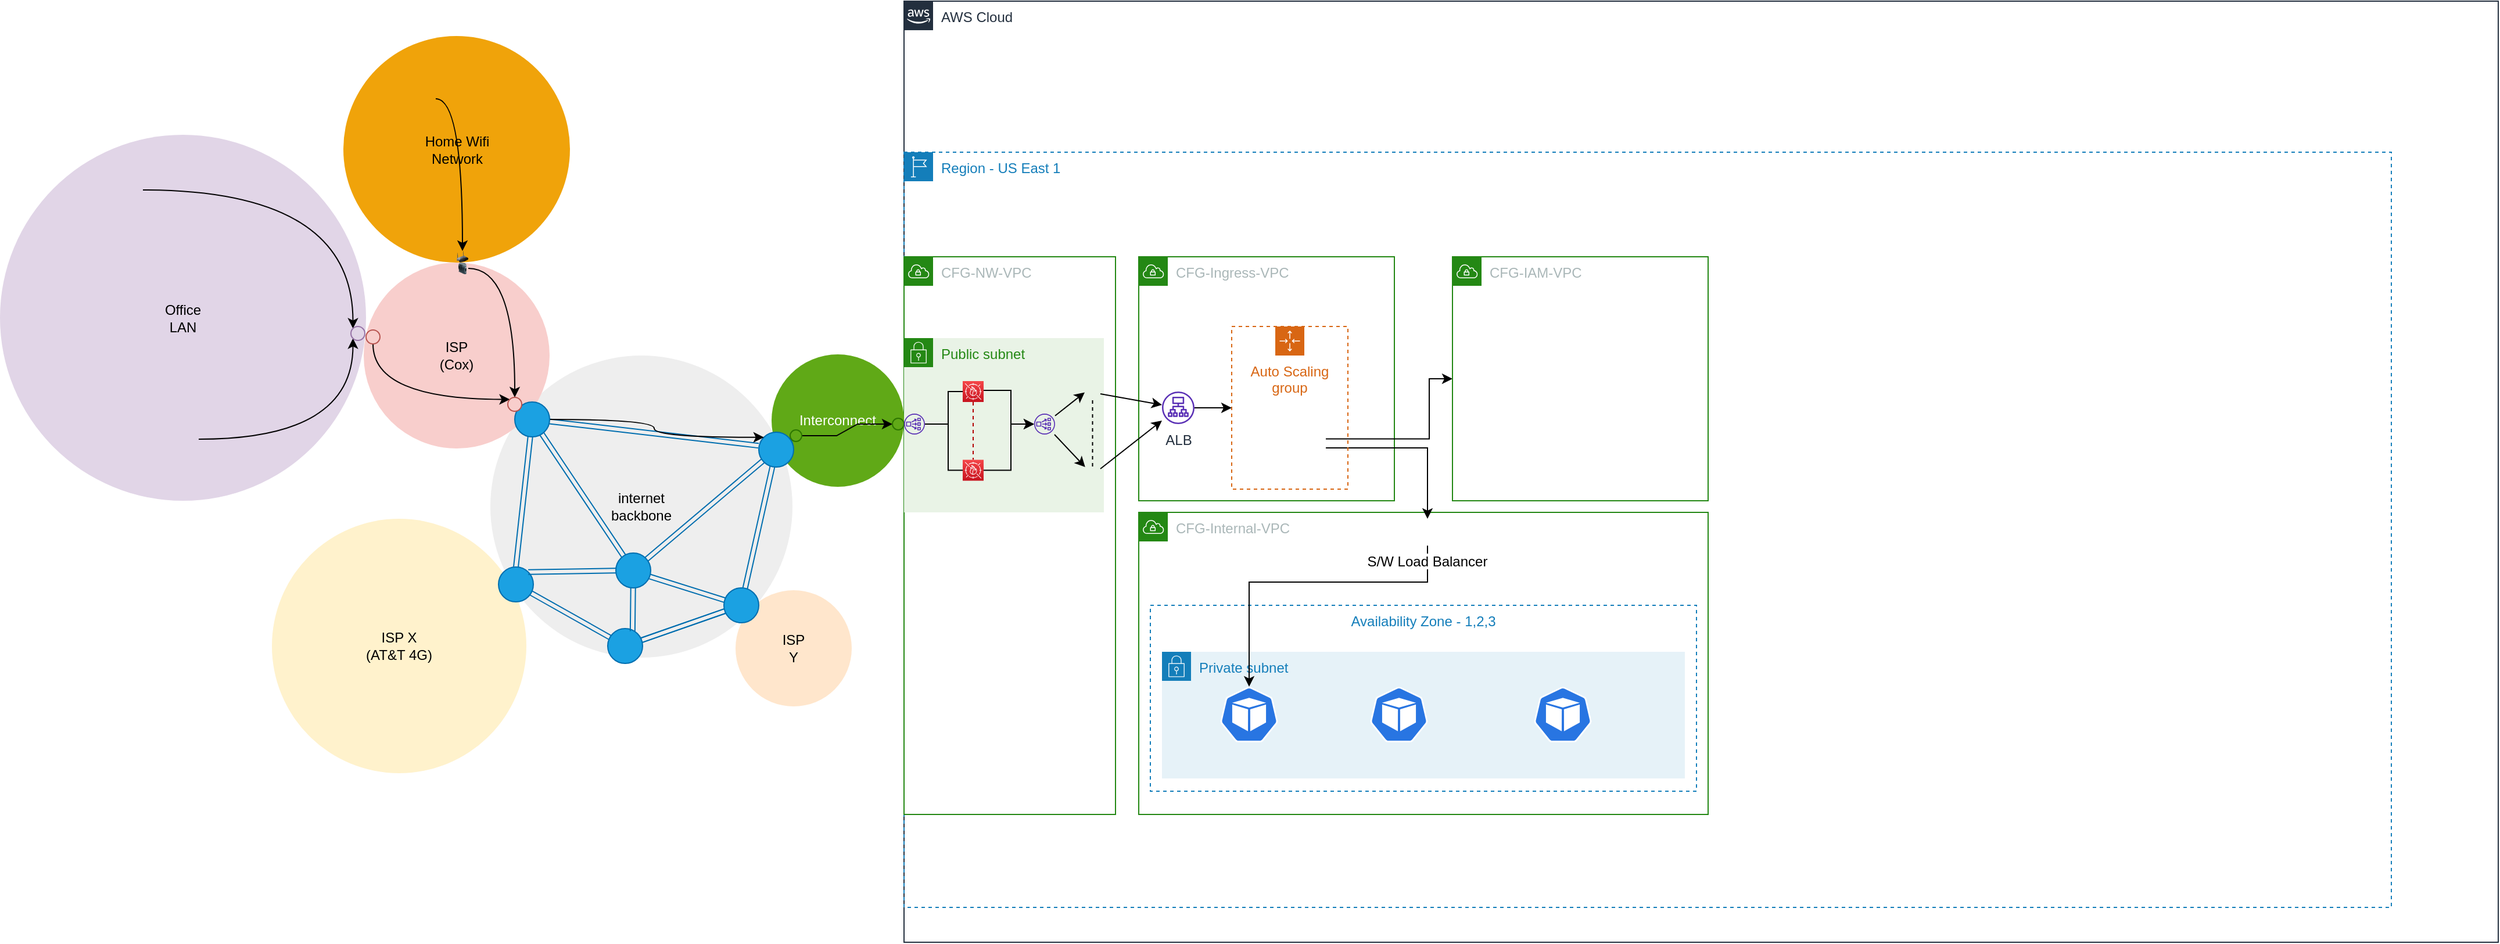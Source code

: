 <mxfile version="14.9.6" type="github">
  <diagram id="wZ5m5fd0sFRycb3nMDRE" name="Page-1">
    <mxGraphModel dx="840" dy="393" grid="1" gridSize="10" guides="1" tooltips="1" connect="1" arrows="1" fold="1" page="1" pageScale="1" pageWidth="1100" pageHeight="850" math="0" shadow="0">
      <root>
        <mxCell id="0" />
        <mxCell id="1" parent="0" />
        <mxCell id="9LF7i5iPYAwtUj0q6y-a-134" value="AWS Cloud" style="points=[[0,0],[0.25,0],[0.5,0],[0.75,0],[1,0],[1,0.25],[1,0.5],[1,0.75],[1,1],[0.75,1],[0.5,1],[0.25,1],[0,1],[0,0.75],[0,0.5],[0,0.25]];outlineConnect=0;gradientColor=none;html=1;whiteSpace=wrap;fontSize=12;fontStyle=0;shape=mxgraph.aws4.group;grIcon=mxgraph.aws4.group_aws_cloud_alt;strokeColor=#232F3E;fillColor=none;verticalAlign=top;align=left;spacingLeft=30;fontColor=#232F3E;dashed=0;" vertex="1" parent="1">
          <mxGeometry x="818" y="20" width="1372" height="810" as="geometry" />
        </mxCell>
        <mxCell id="9LF7i5iPYAwtUj0q6y-a-136" value="Region - US East 1" style="points=[[0,0],[0.25,0],[0.5,0],[0.75,0],[1,0],[1,0.25],[1,0.5],[1,0.75],[1,1],[0.75,1],[0.5,1],[0.25,1],[0,1],[0,0.75],[0,0.5],[0,0.25]];outlineConnect=0;gradientColor=none;html=1;whiteSpace=wrap;fontSize=12;fontStyle=0;shape=mxgraph.aws4.group;grIcon=mxgraph.aws4.group_region;strokeColor=#147EBA;fillColor=none;verticalAlign=top;align=left;spacingLeft=30;fontColor=#147EBA;dashed=1;" vertex="1" parent="1">
          <mxGeometry x="818" y="150" width="1280" height="650" as="geometry" />
        </mxCell>
        <mxCell id="9LF7i5iPYAwtUj0q6y-a-148" value="CFG-Ingress-VPC" style="points=[[0,0],[0.25,0],[0.5,0],[0.75,0],[1,0],[1,0.25],[1,0.5],[1,0.75],[1,1],[0.75,1],[0.5,1],[0.25,1],[0,1],[0,0.75],[0,0.5],[0,0.25]];outlineConnect=0;gradientColor=none;html=1;whiteSpace=wrap;fontSize=12;fontStyle=0;shape=mxgraph.aws4.group;grIcon=mxgraph.aws4.group_vpc;strokeColor=#248814;fillColor=none;verticalAlign=top;align=left;spacingLeft=30;fontColor=#AAB7B8;dashed=0;" vertex="1" parent="1">
          <mxGeometry x="1020" y="240" width="220" height="210" as="geometry" />
        </mxCell>
        <mxCell id="9LF7i5iPYAwtUj0q6y-a-142" value="CFG-Internal-VPC" style="points=[[0,0],[0.25,0],[0.5,0],[0.75,0],[1,0],[1,0.25],[1,0.5],[1,0.75],[1,1],[0.75,1],[0.5,1],[0.25,1],[0,1],[0,0.75],[0,0.5],[0,0.25]];outlineConnect=0;gradientColor=none;html=1;whiteSpace=wrap;fontSize=12;fontStyle=0;shape=mxgraph.aws4.group;grIcon=mxgraph.aws4.group_vpc;strokeColor=#248814;fillColor=none;verticalAlign=top;align=left;spacingLeft=30;fontColor=#AAB7B8;dashed=0;" vertex="1" parent="1">
          <mxGeometry x="1020" y="460" width="490" height="260" as="geometry" />
        </mxCell>
        <mxCell id="9LF7i5iPYAwtUj0q6y-a-143" value="CFG-NW-VPC" style="points=[[0,0],[0.25,0],[0.5,0],[0.75,0],[1,0],[1,0.25],[1,0.5],[1,0.75],[1,1],[0.75,1],[0.5,1],[0.25,1],[0,1],[0,0.75],[0,0.5],[0,0.25]];outlineConnect=0;gradientColor=none;html=1;whiteSpace=wrap;fontSize=12;fontStyle=0;shape=mxgraph.aws4.group;grIcon=mxgraph.aws4.group_vpc;strokeColor=#248814;fillColor=none;verticalAlign=top;align=left;spacingLeft=30;fontColor=#AAB7B8;dashed=0;" vertex="1" parent="1">
          <mxGeometry x="818" y="240" width="182" height="480" as="geometry" />
        </mxCell>
        <mxCell id="9LF7i5iPYAwtUj0q6y-a-144" value="Availability Zone - 1,2,3" style="fillColor=none;strokeColor=#147EBA;dashed=1;verticalAlign=top;fontStyle=0;fontColor=#147EBA;" vertex="1" parent="1">
          <mxGeometry x="1030" y="540" width="470" height="160" as="geometry" />
        </mxCell>
        <mxCell id="9LF7i5iPYAwtUj0q6y-a-147" value="" style="edgeStyle=orthogonalEdgeStyle;rounded=0;orthogonalLoop=1;jettySize=auto;html=1;fontColor=#3333FF;endArrow=classic;endFill=1;entryX=0.5;entryY=0;entryDx=0;entryDy=0;exitX=1;exitY=0.5;exitDx=0;exitDy=0;" edge="1" parent="1" source="9LF7i5iPYAwtUj0q6y-a-129" target="9LF7i5iPYAwtUj0q6y-a-145">
          <mxGeometry relative="1" as="geometry" />
        </mxCell>
        <mxCell id="9LF7i5iPYAwtUj0q6y-a-140" value="Auto Scaling group" style="points=[[0,0],[0.25,0],[0.5,0],[0.75,0],[1,0],[1,0.25],[1,0.5],[1,0.75],[1,1],[0.75,1],[0.5,1],[0.25,1],[0,1],[0,0.75],[0,0.5],[0,0.25]];outlineConnect=0;gradientColor=none;html=1;whiteSpace=wrap;fontSize=12;fontStyle=0;shape=mxgraph.aws4.groupCenter;grIcon=mxgraph.aws4.group_auto_scaling_group;grStroke=1;strokeColor=#D86613;fillColor=none;verticalAlign=top;align=center;fontColor=#D86613;dashed=1;spacingTop=25;" vertex="1" parent="1">
          <mxGeometry x="1100" y="300" width="100" height="140" as="geometry" />
        </mxCell>
        <mxCell id="9LF7i5iPYAwtUj0q6y-a-141" value="Private subnet" style="points=[[0,0],[0.25,0],[0.5,0],[0.75,0],[1,0],[1,0.25],[1,0.5],[1,0.75],[1,1],[0.75,1],[0.5,1],[0.25,1],[0,1],[0,0.75],[0,0.5],[0,0.25]];outlineConnect=0;gradientColor=none;html=1;whiteSpace=wrap;fontSize=12;fontStyle=0;shape=mxgraph.aws4.group;grIcon=mxgraph.aws4.group_security_group;grStroke=0;strokeColor=#147EBA;fillColor=#E6F2F8;verticalAlign=top;align=left;spacingLeft=30;fontColor=#147EBA;dashed=0;" vertex="1" parent="1">
          <mxGeometry x="1040" y="580" width="450" height="109" as="geometry" />
        </mxCell>
        <mxCell id="9LF7i5iPYAwtUj0q6y-a-138" value="Public subnet" style="points=[[0,0],[0.25,0],[0.5,0],[0.75,0],[1,0],[1,0.25],[1,0.5],[1,0.75],[1,1],[0.75,1],[0.5,1],[0.25,1],[0,1],[0,0.75],[0,0.5],[0,0.25]];outlineConnect=0;gradientColor=none;html=1;whiteSpace=wrap;fontSize=12;fontStyle=0;shape=mxgraph.aws4.group;grIcon=mxgraph.aws4.group_security_group;grStroke=0;strokeColor=#248814;fillColor=#E9F3E6;verticalAlign=top;align=left;spacingLeft=30;fontColor=#248814;dashed=0;" vertex="1" parent="1">
          <mxGeometry x="818" y="310" width="172" height="150" as="geometry" />
        </mxCell>
        <mxCell id="9LF7i5iPYAwtUj0q6y-a-24" value="Interconnect" style="ellipse;whiteSpace=wrap;html=1;aspect=fixed;fillColor=#60a917;fontColor=#ffffff;strokeColor=none;" vertex="1" parent="1">
          <mxGeometry x="704" y="324" width="114" height="114" as="geometry" />
        </mxCell>
        <mxCell id="9LF7i5iPYAwtUj0q6y-a-23" value="internet&lt;br&gt;backbone" style="ellipse;whiteSpace=wrap;html=1;aspect=fixed;fillColor=#eeeeee;strokeColor=none;" vertex="1" parent="1">
          <mxGeometry x="462" y="325" width="260" height="260" as="geometry" />
        </mxCell>
        <mxCell id="9LF7i5iPYAwtUj0q6y-a-22" value="Office &lt;br&gt;LAN" style="ellipse;whiteSpace=wrap;html=1;aspect=fixed;fillColor=#e1d5e7;strokeColor=none;" vertex="1" parent="1">
          <mxGeometry x="40" y="135" width="315" height="315" as="geometry" />
        </mxCell>
        <mxCell id="9LF7i5iPYAwtUj0q6y-a-73" value="" style="edgeStyle=orthogonalEdgeStyle;curved=1;rounded=0;orthogonalLoop=1;jettySize=auto;html=1;endArrow=classic;endFill=1;entryX=0;entryY=0;entryDx=0;entryDy=0;" edge="1" parent="1" source="9LF7i5iPYAwtUj0q6y-a-4" target="9LF7i5iPYAwtUj0q6y-a-57">
          <mxGeometry relative="1" as="geometry">
            <mxPoint x="306.5" y="159" as="targetPoint" />
          </mxGeometry>
        </mxCell>
        <mxCell id="9LF7i5iPYAwtUj0q6y-a-4" value="" style="shape=image;html=1;verticalAlign=top;verticalLabelPosition=bottom;labelBackgroundColor=#ffffff;imageAspect=0;aspect=fixed;image=https://cdn4.iconfinder.com/data/icons/internet-security-flat-2/32/Internet_Security_Browser_webpage_website_web_page-128.png" vertex="1" parent="1">
          <mxGeometry x="115" y="158.5" width="48" height="48" as="geometry" />
        </mxCell>
        <mxCell id="9LF7i5iPYAwtUj0q6y-a-19" value="ISP&lt;br&gt;(Cox)" style="ellipse;whiteSpace=wrap;html=1;aspect=fixed;fillColor=#f8cecc;strokeColor=none;" vertex="1" parent="1">
          <mxGeometry x="353" y="245" width="160" height="160" as="geometry" />
        </mxCell>
        <mxCell id="9LF7i5iPYAwtUj0q6y-a-20" value="ISP X&lt;br&gt;(AT&amp;amp;T 4G)" style="ellipse;whiteSpace=wrap;html=1;aspect=fixed;fillColor=#fff2cc;strokeColor=none;" vertex="1" parent="1">
          <mxGeometry x="274" y="465.5" width="219" height="219" as="geometry" />
        </mxCell>
        <mxCell id="9LF7i5iPYAwtUj0q6y-a-47" value="" style="edgeStyle=none;rounded=0;orthogonalLoop=1;jettySize=auto;html=1;endArrow=none;endFill=0;shape=link;fillColor=#1ba1e2;strokeColor=#006EAF;" edge="1" parent="1" source="9LF7i5iPYAwtUj0q6y-a-27" target="9LF7i5iPYAwtUj0q6y-a-46">
          <mxGeometry relative="1" as="geometry" />
        </mxCell>
        <mxCell id="9LF7i5iPYAwtUj0q6y-a-27" value="" style="ellipse;whiteSpace=wrap;html=1;aspect=fixed;fillColor=#1ba1e2;fontColor=#ffffff;strokeColor=#006EAF;" vertex="1" parent="1">
          <mxGeometry x="693" y="391" width="30" height="30" as="geometry" />
        </mxCell>
        <mxCell id="9LF7i5iPYAwtUj0q6y-a-40" value="" style="rounded=0;orthogonalLoop=1;jettySize=auto;html=1;endArrow=none;endFill=0;shape=link;fillColor=#1ba1e2;strokeColor=#006EAF;exitX=0.5;exitY=0;exitDx=0;exitDy=0;" edge="1" parent="1" source="9LF7i5iPYAwtUj0q6y-a-30" target="9LF7i5iPYAwtUj0q6y-a-35">
          <mxGeometry relative="1" as="geometry">
            <mxPoint x="512.027" y="376.685" as="sourcePoint" />
          </mxGeometry>
        </mxCell>
        <mxCell id="9LF7i5iPYAwtUj0q6y-a-43" value="" style="edgeStyle=none;rounded=0;orthogonalLoop=1;jettySize=auto;html=1;endArrow=none;endFill=0;shape=link;fillColor=#1ba1e2;strokeColor=#006EAF;" edge="1" parent="1" source="9LF7i5iPYAwtUj0q6y-a-30" target="9LF7i5iPYAwtUj0q6y-a-42">
          <mxGeometry relative="1" as="geometry" />
        </mxCell>
        <mxCell id="9LF7i5iPYAwtUj0q6y-a-30" value="" style="ellipse;whiteSpace=wrap;html=1;aspect=fixed;fillColor=#1ba1e2;fontColor=#ffffff;strokeColor=#006EAF;" vertex="1" parent="1">
          <mxGeometry x="469" y="507" width="30" height="30" as="geometry" />
        </mxCell>
        <mxCell id="9LF7i5iPYAwtUj0q6y-a-31" value="ISP&lt;br&gt;Y" style="ellipse;whiteSpace=wrap;html=1;aspect=fixed;fillColor=#ffe6cc;strokeColor=none;" vertex="1" parent="1">
          <mxGeometry x="673" y="527" width="100" height="100" as="geometry" />
        </mxCell>
        <mxCell id="9LF7i5iPYAwtUj0q6y-a-45" value="" style="edgeStyle=none;rounded=0;orthogonalLoop=1;jettySize=auto;html=1;endArrow=none;endFill=0;shape=link;fillColor=#1ba1e2;strokeColor=#006EAF;" edge="1" parent="1" source="9LF7i5iPYAwtUj0q6y-a-32" target="9LF7i5iPYAwtUj0q6y-a-27">
          <mxGeometry relative="1" as="geometry" />
        </mxCell>
        <mxCell id="9LF7i5iPYAwtUj0q6y-a-53" value="" style="edgeStyle=none;shape=link;rounded=0;orthogonalLoop=1;jettySize=auto;html=1;endArrow=none;endFill=0;fillColor=#1ba1e2;strokeColor=#006EAF;" edge="1" parent="1" source="9LF7i5iPYAwtUj0q6y-a-32" target="9LF7i5iPYAwtUj0q6y-a-42">
          <mxGeometry relative="1" as="geometry" />
        </mxCell>
        <mxCell id="9LF7i5iPYAwtUj0q6y-a-55" value="" style="edgeStyle=none;shape=link;rounded=0;orthogonalLoop=1;jettySize=auto;html=1;endArrow=none;endFill=0;entryX=0.924;entryY=0.66;entryDx=0;entryDy=0;fillColor=#1ba1e2;strokeColor=#006EAF;entryPerimeter=0;" edge="1" parent="1" source="9LF7i5iPYAwtUj0q6y-a-32" target="9LF7i5iPYAwtUj0q6y-a-46">
          <mxGeometry relative="1" as="geometry" />
        </mxCell>
        <mxCell id="9LF7i5iPYAwtUj0q6y-a-32" value="" style="ellipse;whiteSpace=wrap;html=1;aspect=fixed;fillColor=#1ba1e2;fontColor=#ffffff;strokeColor=#006EAF;" vertex="1" parent="1">
          <mxGeometry x="663" y="525" width="30" height="30" as="geometry" />
        </mxCell>
        <mxCell id="9LF7i5iPYAwtUj0q6y-a-56" value="" style="edgeStyle=none;shape=link;rounded=0;orthogonalLoop=1;jettySize=auto;html=1;endArrow=none;endFill=0;entryX=-0.006;entryY=0.386;entryDx=0;entryDy=0;fillColor=#1ba1e2;strokeColor=#006EAF;entryPerimeter=0;" edge="1" parent="1" source="9LF7i5iPYAwtUj0q6y-a-35" target="9LF7i5iPYAwtUj0q6y-a-27">
          <mxGeometry relative="1" as="geometry" />
        </mxCell>
        <mxCell id="9LF7i5iPYAwtUj0q6y-a-84" value="" style="edgeStyle=orthogonalEdgeStyle;curved=1;rounded=0;orthogonalLoop=1;jettySize=auto;html=1;endArrow=classic;endFill=1;entryX=0;entryY=0;entryDx=0;entryDy=0;" edge="1" parent="1" source="9LF7i5iPYAwtUj0q6y-a-35" target="9LF7i5iPYAwtUj0q6y-a-27">
          <mxGeometry relative="1" as="geometry">
            <mxPoint x="593.0" y="380" as="targetPoint" />
            <Array as="points">
              <mxPoint x="603" y="380" />
              <mxPoint x="603" y="395" />
            </Array>
          </mxGeometry>
        </mxCell>
        <mxCell id="9LF7i5iPYAwtUj0q6y-a-35" value="" style="ellipse;whiteSpace=wrap;html=1;aspect=fixed;fillColor=#1ba1e2;fontColor=#ffffff;strokeColor=#006EAF;" vertex="1" parent="1">
          <mxGeometry x="483" y="365" width="30" height="30" as="geometry" />
        </mxCell>
        <mxCell id="9LF7i5iPYAwtUj0q6y-a-75" value="" style="edgeStyle=orthogonalEdgeStyle;curved=1;rounded=0;orthogonalLoop=1;jettySize=auto;html=1;endArrow=classic;endFill=1;entryX=0;entryY=1;entryDx=0;entryDy=0;" edge="1" parent="1" source="9LF7i5iPYAwtUj0q6y-a-36" target="9LF7i5iPYAwtUj0q6y-a-57">
          <mxGeometry relative="1" as="geometry">
            <mxPoint x="306.5" y="397.0" as="targetPoint" />
            <Array as="points">
              <mxPoint x="344" y="397" />
            </Array>
          </mxGeometry>
        </mxCell>
        <mxCell id="9LF7i5iPYAwtUj0q6y-a-36" value="" style="shape=image;html=1;verticalAlign=top;verticalLabelPosition=bottom;labelBackgroundColor=#ffffff;imageAspect=0;aspect=fixed;image=https://cdn4.iconfinder.com/data/icons/internet-security-flat-2/32/Internet_Security_Browser_webpage_website_web_page-128.png" vertex="1" parent="1">
          <mxGeometry x="163" y="373" width="48" height="48" as="geometry" />
        </mxCell>
        <mxCell id="9LF7i5iPYAwtUj0q6y-a-37" value="Home Wifi &lt;br&gt;Network" style="ellipse;whiteSpace=wrap;html=1;aspect=fixed;fillColor=#f0a30a;fontColor=#000000;strokeColor=none;" vertex="1" parent="1">
          <mxGeometry x="335.5" y="50" width="195" height="195" as="geometry" />
        </mxCell>
        <mxCell id="9LF7i5iPYAwtUj0q6y-a-78" value="" style="edgeStyle=orthogonalEdgeStyle;curved=1;rounded=0;orthogonalLoop=1;jettySize=auto;html=1;endArrow=classic;endFill=1;entryX=0.5;entryY=0;entryDx=0;entryDy=0;" edge="1" parent="1" source="9LF7i5iPYAwtUj0q6y-a-39" target="9LF7i5iPYAwtUj0q6y-a-60">
          <mxGeometry relative="1" as="geometry" />
        </mxCell>
        <mxCell id="9LF7i5iPYAwtUj0q6y-a-39" value="" style="shape=image;html=1;verticalAlign=top;verticalLabelPosition=bottom;labelBackgroundColor=#ffffff;imageAspect=0;aspect=fixed;image=https://cdn4.iconfinder.com/data/icons/internet-security-flat-2/32/Internet_Security_Browser_webpage_website_web_page-128.png" vertex="1" parent="1">
          <mxGeometry x="367" y="80" width="48" height="48" as="geometry" />
        </mxCell>
        <mxCell id="9LF7i5iPYAwtUj0q6y-a-44" value="" style="edgeStyle=none;rounded=0;orthogonalLoop=1;jettySize=auto;html=1;endArrow=none;endFill=0;shape=link;fillColor=#1ba1e2;strokeColor=#006EAF;" edge="1" parent="1" source="9LF7i5iPYAwtUj0q6y-a-42" target="9LF7i5iPYAwtUj0q6y-a-32">
          <mxGeometry relative="1" as="geometry" />
        </mxCell>
        <mxCell id="9LF7i5iPYAwtUj0q6y-a-42" value="" style="ellipse;whiteSpace=wrap;html=1;aspect=fixed;fillColor=#1ba1e2;fontColor=#ffffff;strokeColor=#006EAF;" vertex="1" parent="1">
          <mxGeometry x="563" y="560" width="30" height="30" as="geometry" />
        </mxCell>
        <mxCell id="9LF7i5iPYAwtUj0q6y-a-48" value="" style="edgeStyle=none;rounded=0;orthogonalLoop=1;jettySize=auto;html=1;endArrow=none;endFill=0;shape=link;fillColor=#1ba1e2;strokeColor=#006EAF;" edge="1" parent="1" source="9LF7i5iPYAwtUj0q6y-a-46" target="9LF7i5iPYAwtUj0q6y-a-35">
          <mxGeometry relative="1" as="geometry" />
        </mxCell>
        <mxCell id="9LF7i5iPYAwtUj0q6y-a-50" value="" style="edgeStyle=none;shape=link;rounded=0;orthogonalLoop=1;jettySize=auto;html=1;endArrow=none;endFill=0;entryX=1;entryY=0;entryDx=0;entryDy=0;fillColor=#1ba1e2;strokeColor=#006EAF;" edge="1" parent="1" source="9LF7i5iPYAwtUj0q6y-a-46" target="9LF7i5iPYAwtUj0q6y-a-30">
          <mxGeometry relative="1" as="geometry">
            <mxPoint x="554.5" y="510" as="targetPoint" />
          </mxGeometry>
        </mxCell>
        <mxCell id="9LF7i5iPYAwtUj0q6y-a-52" value="" style="edgeStyle=none;shape=link;rounded=0;orthogonalLoop=1;jettySize=auto;html=1;endArrow=none;endFill=0;entryX=0.714;entryY=0.076;entryDx=0;entryDy=0;fillColor=#1ba1e2;strokeColor=#006EAF;entryPerimeter=0;" edge="1" parent="1" source="9LF7i5iPYAwtUj0q6y-a-46" target="9LF7i5iPYAwtUj0q6y-a-42">
          <mxGeometry relative="1" as="geometry">
            <mxPoint x="554.5" y="495" as="targetPoint" />
          </mxGeometry>
        </mxCell>
        <mxCell id="9LF7i5iPYAwtUj0q6y-a-46" value="" style="ellipse;whiteSpace=wrap;html=1;aspect=fixed;fillColor=#1ba1e2;fontColor=#ffffff;strokeColor=#006EAF;" vertex="1" parent="1">
          <mxGeometry x="570" y="495" width="30" height="30" as="geometry" />
        </mxCell>
        <mxCell id="9LF7i5iPYAwtUj0q6y-a-57" value="" style="ellipse;whiteSpace=wrap;html=1;aspect=fixed;strokeColor=#9673a6;fillColor=#e1d5e7;" vertex="1" parent="1">
          <mxGeometry x="342" y="300" width="12" height="12" as="geometry" />
        </mxCell>
        <mxCell id="9LF7i5iPYAwtUj0q6y-a-60" value="" style="image;html=1;image=img/lib/clip_art/networking/Wireless_Router_128x128.png;fillColor=none;" vertex="1" parent="1">
          <mxGeometry x="433" y="235" width="10" height="10" as="geometry" />
        </mxCell>
        <mxCell id="9LF7i5iPYAwtUj0q6y-a-77" value="" style="edgeStyle=orthogonalEdgeStyle;curved=1;rounded=0;orthogonalLoop=1;jettySize=auto;html=1;endArrow=classic;endFill=1;" edge="1" parent="1" source="9LF7i5iPYAwtUj0q6y-a-61" target="9LF7i5iPYAwtUj0q6y-a-65">
          <mxGeometry relative="1" as="geometry" />
        </mxCell>
        <mxCell id="9LF7i5iPYAwtUj0q6y-a-61" value="" style="image;html=1;image=img/lib/clip_art/networking/Modem_128x128.png;fillColor=none;" vertex="1" parent="1">
          <mxGeometry x="433" y="245" width="10" height="10" as="geometry" />
        </mxCell>
        <mxCell id="9LF7i5iPYAwtUj0q6y-a-76" value="" style="edgeStyle=orthogonalEdgeStyle;curved=1;rounded=0;orthogonalLoop=1;jettySize=auto;html=1;endArrow=classic;endFill=1;entryX=0;entryY=0;entryDx=0;entryDy=0;" edge="1" parent="1" source="9LF7i5iPYAwtUj0q6y-a-63" target="9LF7i5iPYAwtUj0q6y-a-65">
          <mxGeometry relative="1" as="geometry">
            <Array as="points">
              <mxPoint x="361" y="363" />
            </Array>
          </mxGeometry>
        </mxCell>
        <mxCell id="9LF7i5iPYAwtUj0q6y-a-63" value="" style="ellipse;whiteSpace=wrap;html=1;aspect=fixed;strokeColor=#b85450;fillColor=#f8cecc;" vertex="1" parent="1">
          <mxGeometry x="355" y="303" width="12" height="12" as="geometry" />
        </mxCell>
        <mxCell id="9LF7i5iPYAwtUj0q6y-a-64" value="" style="shape=image;html=1;verticalAlign=top;verticalLabelPosition=bottom;labelBackgroundColor=#ffffff;imageAspect=0;aspect=fixed;image=https://cdn4.iconfinder.com/data/icons/internet-security-flat-2/32/Internet_Security_Browser_webpage_website_web_page-128.png" vertex="1" parent="1">
          <mxGeometry x="178.5" y="551" width="48" height="48" as="geometry" />
        </mxCell>
        <mxCell id="9LF7i5iPYAwtUj0q6y-a-65" value="" style="ellipse;whiteSpace=wrap;html=1;aspect=fixed;strokeColor=#b85450;fillColor=#f8cecc;" vertex="1" parent="1">
          <mxGeometry x="477" y="361" width="12" height="12" as="geometry" />
        </mxCell>
        <mxCell id="9LF7i5iPYAwtUj0q6y-a-86" value="" style="edgeStyle=entityRelationEdgeStyle;rounded=0;orthogonalLoop=1;jettySize=auto;html=1;endArrow=classic;endFill=1;entryX=0;entryY=0.5;entryDx=0;entryDy=0;" edge="1" parent="1" source="9LF7i5iPYAwtUj0q6y-a-79" target="9LF7i5iPYAwtUj0q6y-a-80">
          <mxGeometry relative="1" as="geometry">
            <mxPoint x="725" y="309" as="targetPoint" />
          </mxGeometry>
        </mxCell>
        <mxCell id="9LF7i5iPYAwtUj0q6y-a-79" value="" style="ellipse;whiteSpace=wrap;html=1;aspect=fixed;strokeColor=#2D7600;fillColor=#60a917;fontColor=#ffffff;" vertex="1" parent="1">
          <mxGeometry x="720" y="389" width="10" height="10" as="geometry" />
        </mxCell>
        <mxCell id="9LF7i5iPYAwtUj0q6y-a-80" value="" style="ellipse;whiteSpace=wrap;html=1;aspect=fixed;strokeColor=#2D7600;fillColor=#60a917;fontColor=#ffffff;" vertex="1" parent="1">
          <mxGeometry x="808" y="379" width="10" height="10" as="geometry" />
        </mxCell>
        <mxCell id="9LF7i5iPYAwtUj0q6y-a-118" value="" style="edgeStyle=none;rounded=0;orthogonalLoop=1;jettySize=auto;html=1;fontColor=#3333FF;endArrow=classic;endFill=1;entryX=0;entryY=0.5;entryDx=0;entryDy=0;" edge="1" parent="1" source="9LF7i5iPYAwtUj0q6y-a-87" target="9LF7i5iPYAwtUj0q6y-a-140">
          <mxGeometry relative="1" as="geometry" />
        </mxCell>
        <mxCell id="9LF7i5iPYAwtUj0q6y-a-87" value="ALB" style="outlineConnect=0;fontColor=#232F3E;gradientColor=none;fillColor=#5A30B5;strokeColor=none;dashed=0;verticalLabelPosition=bottom;verticalAlign=top;align=center;html=1;fontSize=12;fontStyle=0;aspect=fixed;pointerEvents=1;shape=mxgraph.aws4.application_load_balancer;" vertex="1" parent="1">
          <mxGeometry x="1040" y="356" width="28" height="28" as="geometry" />
        </mxCell>
        <mxCell id="9LF7i5iPYAwtUj0q6y-a-91" value="" style="edgeStyle=orthogonalEdgeStyle;rounded=0;orthogonalLoop=1;jettySize=auto;html=1;endArrow=classic;endFill=1;startArrow=none;" edge="1" parent="1" source="9LF7i5iPYAwtUj0q6y-a-93" target="9LF7i5iPYAwtUj0q6y-a-90">
          <mxGeometry relative="1" as="geometry">
            <Array as="points">
              <mxPoint x="910" y="355" />
              <mxPoint x="910" y="384" />
            </Array>
          </mxGeometry>
        </mxCell>
        <mxCell id="9LF7i5iPYAwtUj0q6y-a-97" value="" style="edgeStyle=orthogonalEdgeStyle;rounded=0;orthogonalLoop=1;jettySize=auto;html=1;endArrow=none;endFill=0;entryX=0;entryY=0.5;entryDx=0;entryDy=0;entryPerimeter=0;" edge="1" parent="1" source="9LF7i5iPYAwtUj0q6y-a-89" target="9LF7i5iPYAwtUj0q6y-a-95">
          <mxGeometry relative="1" as="geometry">
            <mxPoint x="845.5" y="408" as="sourcePoint" />
            <mxPoint x="841.5" y="509.5" as="targetPoint" />
            <Array as="points">
              <mxPoint x="856" y="384" />
              <mxPoint x="856" y="424" />
            </Array>
          </mxGeometry>
        </mxCell>
        <mxCell id="9LF7i5iPYAwtUj0q6y-a-89" value="" style="outlineConnect=0;fontColor=#232F3E;gradientColor=none;fillColor=#5A30B5;strokeColor=none;dashed=0;verticalLabelPosition=bottom;verticalAlign=top;align=center;html=1;fontSize=12;fontStyle=0;aspect=fixed;pointerEvents=1;shape=mxgraph.aws4.network_load_balancer;" vertex="1" parent="1">
          <mxGeometry x="818" y="375" width="18" height="18" as="geometry" />
        </mxCell>
        <mxCell id="9LF7i5iPYAwtUj0q6y-a-109" value="" style="edgeStyle=none;rounded=0;orthogonalLoop=1;jettySize=auto;html=1;fontColor=#3333FF;endArrow=classic;endFill=1;" edge="1" parent="1" source="9LF7i5iPYAwtUj0q6y-a-90" target="9LF7i5iPYAwtUj0q6y-a-107">
          <mxGeometry relative="1" as="geometry" />
        </mxCell>
        <mxCell id="9LF7i5iPYAwtUj0q6y-a-111" value="" style="edgeStyle=none;rounded=0;orthogonalLoop=1;jettySize=auto;html=1;fontColor=#3333FF;endArrow=classic;endFill=1;entryX=0;entryY=0.5;entryDx=0;entryDy=0;" edge="1" parent="1" source="9LF7i5iPYAwtUj0q6y-a-90" target="9LF7i5iPYAwtUj0q6y-a-104">
          <mxGeometry relative="1" as="geometry">
            <mxPoint x="939" y="319" as="targetPoint" />
          </mxGeometry>
        </mxCell>
        <mxCell id="9LF7i5iPYAwtUj0q6y-a-90" value="" style="outlineConnect=0;fontColor=#232F3E;gradientColor=none;fillColor=#5A30B5;strokeColor=none;dashed=0;verticalLabelPosition=bottom;verticalAlign=top;align=center;html=1;fontSize=12;fontStyle=0;aspect=fixed;pointerEvents=1;shape=mxgraph.aws4.network_load_balancer;" vertex="1" parent="1">
          <mxGeometry x="930" y="375" width="18" height="18" as="geometry" />
        </mxCell>
        <mxCell id="9LF7i5iPYAwtUj0q6y-a-102" value="" style="edgeStyle=none;rounded=0;orthogonalLoop=1;jettySize=auto;html=1;fontColor=#3333FF;endArrow=none;endFill=0;dashed=1;fillColor=#e51400;strokeColor=#B20000;" edge="1" parent="1" source="9LF7i5iPYAwtUj0q6y-a-93" target="9LF7i5iPYAwtUj0q6y-a-95">
          <mxGeometry relative="1" as="geometry" />
        </mxCell>
        <mxCell id="9LF7i5iPYAwtUj0q6y-a-93" value="" style="points=[[0,0,0],[0.25,0,0],[0.5,0,0],[0.75,0,0],[1,0,0],[0,1,0],[0.25,1,0],[0.5,1,0],[0.75,1,0],[1,1,0],[0,0.25,0],[0,0.5,0],[0,0.75,0],[1,0.25,0],[1,0.5,0],[1,0.75,0]];outlineConnect=0;fontColor=#232F3E;gradientColor=#F54749;gradientDirection=north;fillColor=#C7131F;strokeColor=#ffffff;dashed=0;verticalLabelPosition=bottom;verticalAlign=top;align=center;html=1;fontSize=12;fontStyle=0;aspect=fixed;shape=mxgraph.aws4.resourceIcon;resIcon=mxgraph.aws4.waf;" vertex="1" parent="1">
          <mxGeometry x="868.5" y="347" width="18" height="18" as="geometry" />
        </mxCell>
        <mxCell id="9LF7i5iPYAwtUj0q6y-a-94" value="" style="edgeStyle=orthogonalEdgeStyle;rounded=0;orthogonalLoop=1;jettySize=auto;html=1;endArrow=none;endFill=1;entryX=0;entryY=0.5;entryDx=0;entryDy=0;entryPerimeter=0;" edge="1" parent="1" source="9LF7i5iPYAwtUj0q6y-a-89" target="9LF7i5iPYAwtUj0q6y-a-93">
          <mxGeometry relative="1" as="geometry">
            <mxPoint x="845.5" y="408" as="sourcePoint" />
            <mxPoint x="918.5" y="366.5" as="targetPoint" />
          </mxGeometry>
        </mxCell>
        <mxCell id="9LF7i5iPYAwtUj0q6y-a-98" value="" style="edgeStyle=orthogonalEdgeStyle;rounded=0;orthogonalLoop=1;jettySize=auto;html=1;endArrow=classic;endFill=1;" edge="1" parent="1" source="9LF7i5iPYAwtUj0q6y-a-95" target="9LF7i5iPYAwtUj0q6y-a-90">
          <mxGeometry relative="1" as="geometry">
            <Array as="points">
              <mxPoint x="910" y="424" />
              <mxPoint x="910" y="384" />
            </Array>
          </mxGeometry>
        </mxCell>
        <mxCell id="9LF7i5iPYAwtUj0q6y-a-95" value="" style="points=[[0,0,0],[0.25,0,0],[0.5,0,0],[0.75,0,0],[1,0,0],[0,1,0],[0.25,1,0],[0.5,1,0],[0.75,1,0],[1,1,0],[0,0.25,0],[0,0.5,0],[0,0.75,0],[1,0.25,0],[1,0.5,0],[1,0.75,0]];outlineConnect=0;fontColor=#232F3E;gradientColor=#F54749;gradientDirection=north;fillColor=#C7131F;strokeColor=#ffffff;dashed=0;verticalLabelPosition=bottom;verticalAlign=top;align=center;html=1;fontSize=12;fontStyle=0;aspect=fixed;shape=mxgraph.aws4.resourceIcon;resIcon=mxgraph.aws4.waf;" vertex="1" parent="1">
          <mxGeometry x="868.5" y="414.75" width="18" height="18" as="geometry" />
        </mxCell>
        <mxCell id="9LF7i5iPYAwtUj0q6y-a-108" value="" style="edgeStyle=none;rounded=0;orthogonalLoop=1;jettySize=auto;html=1;dashed=1;fontColor=#3333FF;endArrow=none;endFill=0;" edge="1" parent="1" source="9LF7i5iPYAwtUj0q6y-a-104" target="9LF7i5iPYAwtUj0q6y-a-107">
          <mxGeometry relative="1" as="geometry" />
        </mxCell>
        <mxCell id="9LF7i5iPYAwtUj0q6y-a-114" value="" style="edgeStyle=none;rounded=0;orthogonalLoop=1;jettySize=auto;html=1;fontColor=#3333FF;endArrow=classic;endFill=1;" edge="1" parent="1" source="9LF7i5iPYAwtUj0q6y-a-104" target="9LF7i5iPYAwtUj0q6y-a-87">
          <mxGeometry relative="1" as="geometry" />
        </mxCell>
        <mxCell id="9LF7i5iPYAwtUj0q6y-a-104" value="" style="shape=image;verticalLabelPosition=bottom;labelBackgroundColor=#ffffff;verticalAlign=top;aspect=fixed;imageAspect=0;image=https://d7umqicpi7263.cloudfront.net/img/product/1469b9da-f902-46b6-bccb-fbd4c5787faf/05607207-25e7-4f9c-adbc-273feff2a282.png;" vertex="1" parent="1">
          <mxGeometry x="973.5" y="350" width="13.5" height="13.5" as="geometry" />
        </mxCell>
        <mxCell id="9LF7i5iPYAwtUj0q6y-a-115" value="" style="edgeStyle=none;rounded=0;orthogonalLoop=1;jettySize=auto;html=1;fontColor=#3333FF;endArrow=classic;endFill=1;" edge="1" parent="1" source="9LF7i5iPYAwtUj0q6y-a-107" target="9LF7i5iPYAwtUj0q6y-a-87">
          <mxGeometry relative="1" as="geometry" />
        </mxCell>
        <mxCell id="9LF7i5iPYAwtUj0q6y-a-107" value="" style="shape=image;verticalLabelPosition=bottom;labelBackgroundColor=#ffffff;verticalAlign=top;aspect=fixed;imageAspect=0;image=https://d7umqicpi7263.cloudfront.net/img/product/1469b9da-f902-46b6-bccb-fbd4c5787faf/05607207-25e7-4f9c-adbc-273feff2a282.png;" vertex="1" parent="1">
          <mxGeometry x="973.5" y="421" width="13.5" height="13.5" as="geometry" />
        </mxCell>
        <mxCell id="9LF7i5iPYAwtUj0q6y-a-112" value="" style="shape=image;verticalLabelPosition=bottom;labelBackgroundColor=#ffffff;verticalAlign=top;aspect=fixed;imageAspect=0;image=https://d7umqicpi7263.cloudfront.net/img/product/1469b9da-f902-46b6-bccb-fbd4c5787faf/05607207-25e7-4f9c-adbc-273feff2a282.png;" vertex="1" parent="1">
          <mxGeometry x="932.25" y="377.25" width="13.5" height="13.5" as="geometry" />
        </mxCell>
        <mxCell id="9LF7i5iPYAwtUj0q6y-a-127" value="" style="edgeStyle=orthogonalEdgeStyle;rounded=0;orthogonalLoop=1;jettySize=auto;html=1;fontColor=#3333FF;endArrow=classic;endFill=1;exitX=1;exitY=0.25;exitDx=0;exitDy=0;entryX=0;entryY=0.5;entryDx=0;entryDy=0;" edge="1" parent="1" source="9LF7i5iPYAwtUj0q6y-a-129" target="9LF7i5iPYAwtUj0q6y-a-149">
          <mxGeometry relative="1" as="geometry">
            <mxPoint x="1570.001" y="394.249" as="targetPoint" />
            <Array as="points">
              <mxPoint x="1270" y="397" />
              <mxPoint x="1270" y="345" />
            </Array>
          </mxGeometry>
        </mxCell>
        <mxCell id="9LF7i5iPYAwtUj0q6y-a-117" value="" style="shape=image;html=1;verticalAlign=top;verticalLabelPosition=bottom;labelBackgroundColor=#ffffff;imageAspect=0;aspect=fixed;image=https://cdn4.iconfinder.com/data/icons/logos-brands-5/24/nginx-128.png;fontColor=#3333FF;fillColor=#ffffff;gradientColor=none;" vertex="1" parent="1">
          <mxGeometry x="1132.75" y="363.5" width="31" height="31" as="geometry" />
        </mxCell>
        <mxCell id="9LF7i5iPYAwtUj0q6y-a-121" value="" style="html=1;dashed=0;whitespace=wrap;fillColor=#2875E2;strokeColor=#ffffff;points=[[0.005,0.63,0],[0.1,0.2,0],[0.9,0.2,0],[0.5,0,0],[0.995,0.63,0],[0.72,0.99,0],[0.5,1,0],[0.28,0.99,0]];shape=mxgraph.kubernetes.icon;prIcon=pod;fontColor=#3333FF;verticalAlign=bottom;" vertex="1" parent="1">
          <mxGeometry x="1090" y="610" width="50" height="48" as="geometry" />
        </mxCell>
        <mxCell id="9LF7i5iPYAwtUj0q6y-a-122" value="" style="html=1;dashed=0;whitespace=wrap;fillColor=#2875E2;strokeColor=#ffffff;points=[[0.005,0.63,0],[0.1,0.2,0],[0.9,0.2,0],[0.5,0,0],[0.995,0.63,0],[0.72,0.99,0],[0.5,1,0],[0.28,0.99,0]];shape=mxgraph.kubernetes.icon;prIcon=pod;fontColor=#3333FF;verticalAlign=bottom;" vertex="1" parent="1">
          <mxGeometry x="1219" y="610" width="50" height="48" as="geometry" />
        </mxCell>
        <mxCell id="9LF7i5iPYAwtUj0q6y-a-123" value="" style="html=1;dashed=0;whitespace=wrap;fillColor=#2875E2;strokeColor=#ffffff;points=[[0.005,0.63,0],[0.1,0.2,0],[0.9,0.2,0],[0.5,0,0],[0.995,0.63,0],[0.72,0.99,0],[0.5,1,0],[0.28,0.99,0]];shape=mxgraph.kubernetes.icon;prIcon=pod;fontColor=#3333FF;verticalAlign=bottom;" vertex="1" parent="1">
          <mxGeometry x="1360" y="610" width="50" height="48" as="geometry" />
        </mxCell>
        <mxCell id="9LF7i5iPYAwtUj0q6y-a-129" value="" style="shape=image;html=1;verticalAlign=top;verticalLabelPosition=bottom;labelBackgroundColor=#ffffff;imageAspect=0;aspect=fixed;image=https://cdn4.iconfinder.com/data/icons/logos-brands-5/24/nginx-128.png;fontColor=#3333FF;fillColor=#ffffff;gradientColor=none;" vertex="1" parent="1">
          <mxGeometry x="1150" y="389" width="31" height="31" as="geometry" />
        </mxCell>
        <mxCell id="9LF7i5iPYAwtUj0q6y-a-150" value="" style="edgeStyle=orthogonalEdgeStyle;rounded=0;orthogonalLoop=1;jettySize=auto;html=1;fontColor=#3333FF;endArrow=classic;endFill=1;entryX=0.5;entryY=0;entryDx=0;entryDy=0;entryPerimeter=0;" edge="1" parent="1" source="9LF7i5iPYAwtUj0q6y-a-145" target="9LF7i5iPYAwtUj0q6y-a-121">
          <mxGeometry relative="1" as="geometry">
            <Array as="points">
              <mxPoint x="1269" y="520" />
              <mxPoint x="1115" y="520" />
            </Array>
          </mxGeometry>
        </mxCell>
        <mxCell id="9LF7i5iPYAwtUj0q6y-a-145" value="S/W Load Balancer" style="shape=image;verticalLabelPosition=bottom;labelBackgroundColor=#ffffff;verticalAlign=top;aspect=fixed;imageAspect=0;image=https://d7umqicpi7263.cloudfront.net/img/product/475d174d-0c14-4cf2-aa82-a15147bc1e05/ccbcf959-d59e-4d45-ba3f-a54910dbbd7a.png;" vertex="1" parent="1">
          <mxGeometry x="1219" y="465.5" width="99" height="23.1" as="geometry" />
        </mxCell>
        <mxCell id="9LF7i5iPYAwtUj0q6y-a-146" value="" style="shape=image;html=1;verticalAlign=top;verticalLabelPosition=bottom;labelBackgroundColor=#ffffff;imageAspect=0;aspect=fixed;image=https://cdn4.iconfinder.com/data/icons/logos-brands-5/24/nginx-128.png;fontColor=#3333FF;fillColor=#ffffff;gradientColor=none;" vertex="1" parent="1">
          <mxGeometry x="1119" y="389" width="31" height="31" as="geometry" />
        </mxCell>
        <mxCell id="9LF7i5iPYAwtUj0q6y-a-149" value="CFG-IAM-VPC" style="points=[[0,0],[0.25,0],[0.5,0],[0.75,0],[1,0],[1,0.25],[1,0.5],[1,0.75],[1,1],[0.75,1],[0.5,1],[0.25,1],[0,1],[0,0.75],[0,0.5],[0,0.25]];outlineConnect=0;gradientColor=none;html=1;whiteSpace=wrap;fontSize=12;fontStyle=0;shape=mxgraph.aws4.group;grIcon=mxgraph.aws4.group_vpc;strokeColor=#248814;fillColor=none;verticalAlign=top;align=left;spacingLeft=30;fontColor=#AAB7B8;dashed=0;" vertex="1" parent="1">
          <mxGeometry x="1290" y="240" width="220" height="210" as="geometry" />
        </mxCell>
      </root>
    </mxGraphModel>
  </diagram>
</mxfile>
